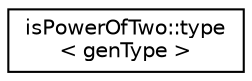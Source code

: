 digraph "Graphical Class Hierarchy"
{
  edge [fontname="Helvetica",fontsize="10",labelfontname="Helvetica",labelfontsize="10"];
  node [fontname="Helvetica",fontsize="10",shape=record];
  rankdir="LR";
  Node1 [label="isPowerOfTwo::type\l\< genType \>",height=0.2,width=0.4,color="black", fillcolor="white", style="filled",URL="$structisPowerOfTwo_1_1type.html"];
}
